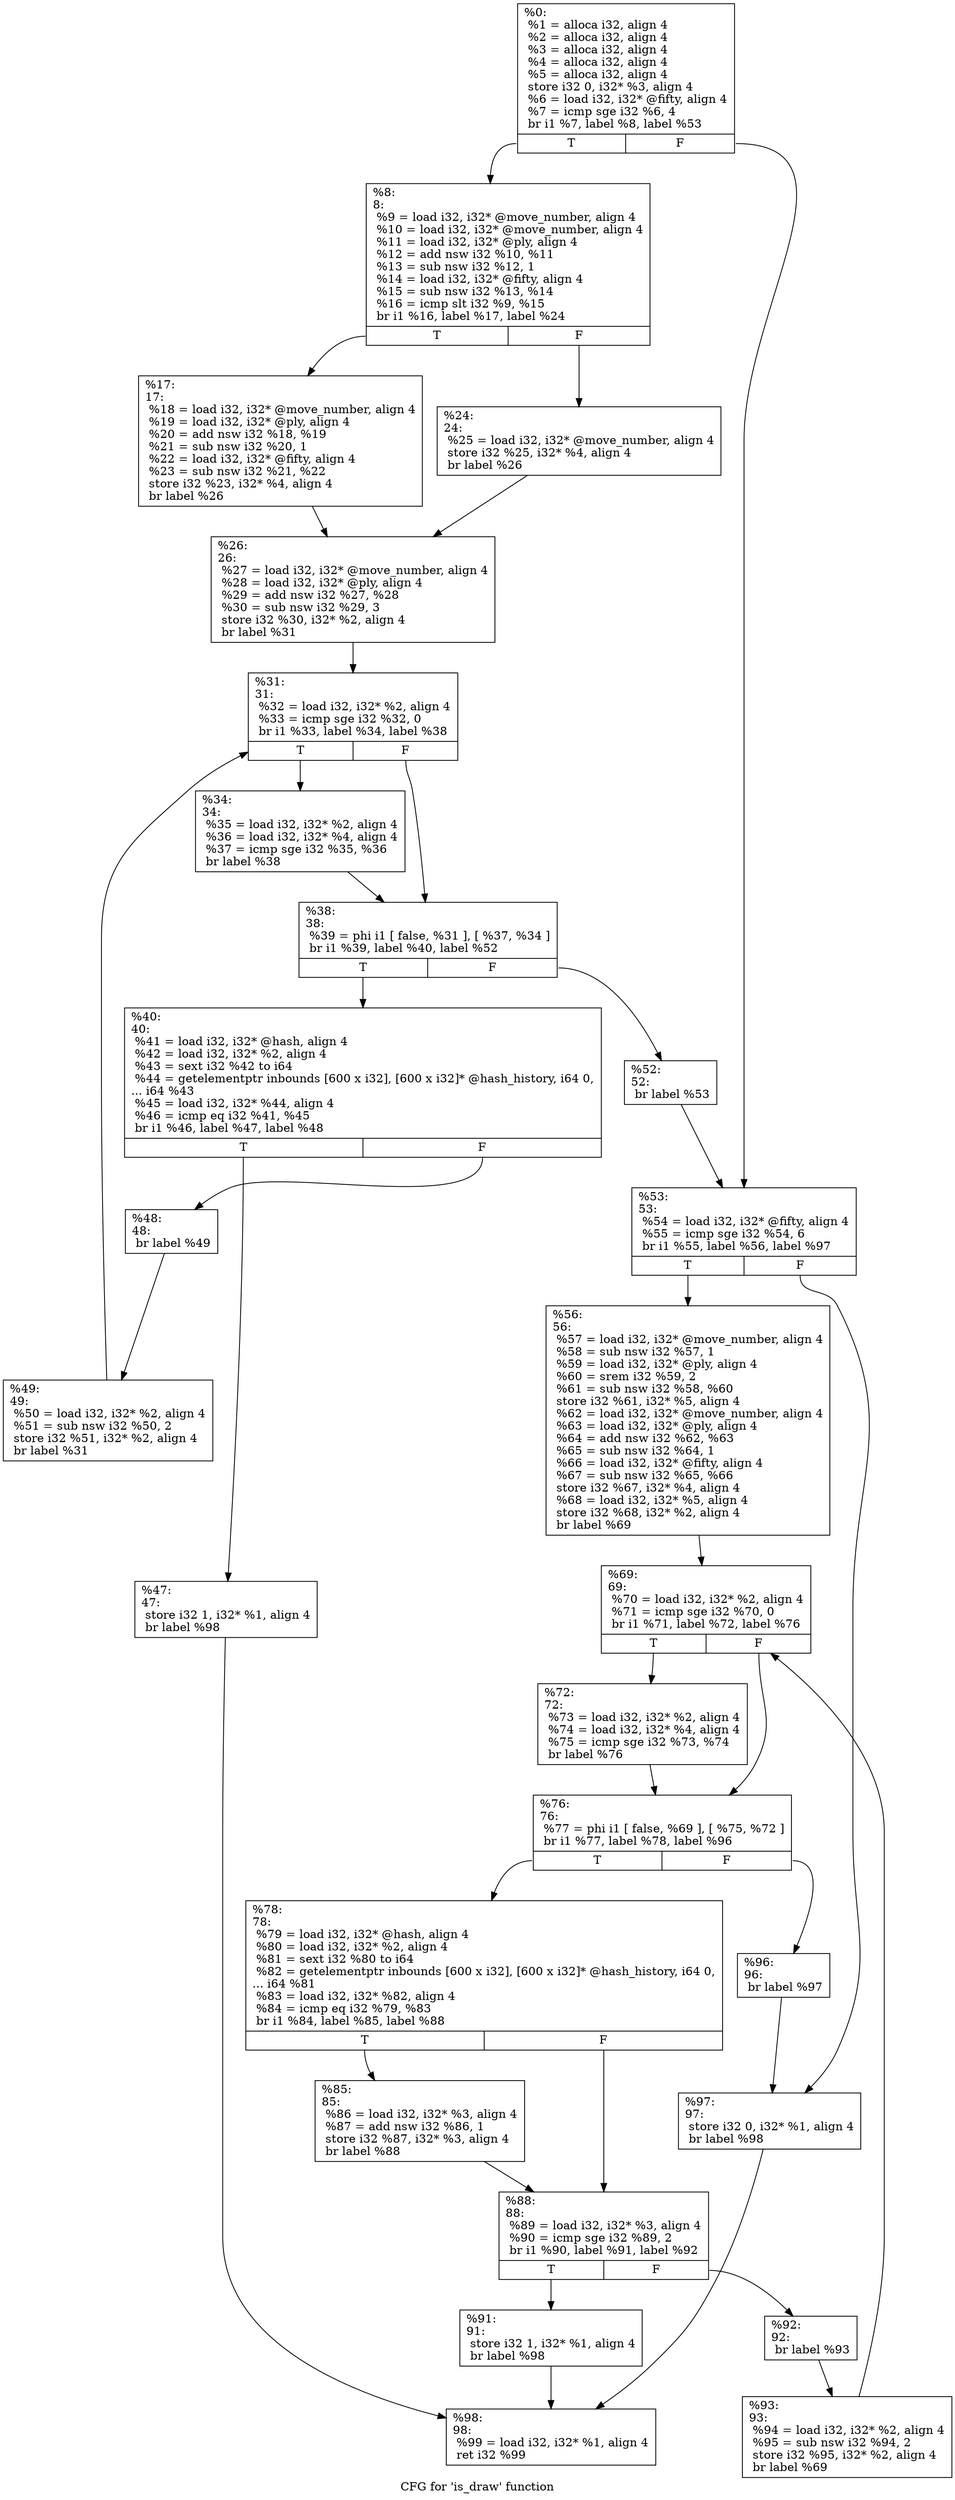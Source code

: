 digraph "CFG for 'is_draw' function" {
	label="CFG for 'is_draw' function";

	Node0x2594ba0 [shape=record,label="{%0:\l  %1 = alloca i32, align 4\l  %2 = alloca i32, align 4\l  %3 = alloca i32, align 4\l  %4 = alloca i32, align 4\l  %5 = alloca i32, align 4\l  store i32 0, i32* %3, align 4\l  %6 = load i32, i32* @fifty, align 4\l  %7 = icmp sge i32 %6, 4\l  br i1 %7, label %8, label %53\l|{<s0>T|<s1>F}}"];
	Node0x2594ba0:s0 -> Node0x2594bf0;
	Node0x2594ba0:s1 -> Node0x2594fb0;
	Node0x2594bf0 [shape=record,label="{%8:\l8:                                                \l  %9 = load i32, i32* @move_number, align 4\l  %10 = load i32, i32* @move_number, align 4\l  %11 = load i32, i32* @ply, align 4\l  %12 = add nsw i32 %10, %11\l  %13 = sub nsw i32 %12, 1\l  %14 = load i32, i32* @fifty, align 4\l  %15 = sub nsw i32 %13, %14\l  %16 = icmp slt i32 %9, %15\l  br i1 %16, label %17, label %24\l|{<s0>T|<s1>F}}"];
	Node0x2594bf0:s0 -> Node0x2594c40;
	Node0x2594bf0:s1 -> Node0x2594c90;
	Node0x2594c40 [shape=record,label="{%17:\l17:                                               \l  %18 = load i32, i32* @move_number, align 4\l  %19 = load i32, i32* @ply, align 4\l  %20 = add nsw i32 %18, %19\l  %21 = sub nsw i32 %20, 1\l  %22 = load i32, i32* @fifty, align 4\l  %23 = sub nsw i32 %21, %22\l  store i32 %23, i32* %4, align 4\l  br label %26\l}"];
	Node0x2594c40 -> Node0x2594ce0;
	Node0x2594c90 [shape=record,label="{%24:\l24:                                               \l  %25 = load i32, i32* @move_number, align 4\l  store i32 %25, i32* %4, align 4\l  br label %26\l}"];
	Node0x2594c90 -> Node0x2594ce0;
	Node0x2594ce0 [shape=record,label="{%26:\l26:                                               \l  %27 = load i32, i32* @move_number, align 4\l  %28 = load i32, i32* @ply, align 4\l  %29 = add nsw i32 %27, %28\l  %30 = sub nsw i32 %29, 3\l  store i32 %30, i32* %2, align 4\l  br label %31\l}"];
	Node0x2594ce0 -> Node0x2594d30;
	Node0x2594d30 [shape=record,label="{%31:\l31:                                               \l  %32 = load i32, i32* %2, align 4\l  %33 = icmp sge i32 %32, 0\l  br i1 %33, label %34, label %38\l|{<s0>T|<s1>F}}"];
	Node0x2594d30:s0 -> Node0x2594d80;
	Node0x2594d30:s1 -> Node0x2594dd0;
	Node0x2594d80 [shape=record,label="{%34:\l34:                                               \l  %35 = load i32, i32* %2, align 4\l  %36 = load i32, i32* %4, align 4\l  %37 = icmp sge i32 %35, %36\l  br label %38\l}"];
	Node0x2594d80 -> Node0x2594dd0;
	Node0x2594dd0 [shape=record,label="{%38:\l38:                                               \l  %39 = phi i1 [ false, %31 ], [ %37, %34 ]\l  br i1 %39, label %40, label %52\l|{<s0>T|<s1>F}}"];
	Node0x2594dd0:s0 -> Node0x2594e20;
	Node0x2594dd0:s1 -> Node0x2594f60;
	Node0x2594e20 [shape=record,label="{%40:\l40:                                               \l  %41 = load i32, i32* @hash, align 4\l  %42 = load i32, i32* %2, align 4\l  %43 = sext i32 %42 to i64\l  %44 = getelementptr inbounds [600 x i32], [600 x i32]* @hash_history, i64 0,\l... i64 %43\l  %45 = load i32, i32* %44, align 4\l  %46 = icmp eq i32 %41, %45\l  br i1 %46, label %47, label %48\l|{<s0>T|<s1>F}}"];
	Node0x2594e20:s0 -> Node0x2594e70;
	Node0x2594e20:s1 -> Node0x2594ec0;
	Node0x2594e70 [shape=record,label="{%47:\l47:                                               \l  store i32 1, i32* %1, align 4\l  br label %98\l}"];
	Node0x2594e70 -> Node0x25953c0;
	Node0x2594ec0 [shape=record,label="{%48:\l48:                                               \l  br label %49\l}"];
	Node0x2594ec0 -> Node0x2594f10;
	Node0x2594f10 [shape=record,label="{%49:\l49:                                               \l  %50 = load i32, i32* %2, align 4\l  %51 = sub nsw i32 %50, 2\l  store i32 %51, i32* %2, align 4\l  br label %31\l}"];
	Node0x2594f10 -> Node0x2594d30;
	Node0x2594f60 [shape=record,label="{%52:\l52:                                               \l  br label %53\l}"];
	Node0x2594f60 -> Node0x2594fb0;
	Node0x2594fb0 [shape=record,label="{%53:\l53:                                               \l  %54 = load i32, i32* @fifty, align 4\l  %55 = icmp sge i32 %54, 6\l  br i1 %55, label %56, label %97\l|{<s0>T|<s1>F}}"];
	Node0x2594fb0:s0 -> Node0x2595000;
	Node0x2594fb0:s1 -> Node0x2595370;
	Node0x2595000 [shape=record,label="{%56:\l56:                                               \l  %57 = load i32, i32* @move_number, align 4\l  %58 = sub nsw i32 %57, 1\l  %59 = load i32, i32* @ply, align 4\l  %60 = srem i32 %59, 2\l  %61 = sub nsw i32 %58, %60\l  store i32 %61, i32* %5, align 4\l  %62 = load i32, i32* @move_number, align 4\l  %63 = load i32, i32* @ply, align 4\l  %64 = add nsw i32 %62, %63\l  %65 = sub nsw i32 %64, 1\l  %66 = load i32, i32* @fifty, align 4\l  %67 = sub nsw i32 %65, %66\l  store i32 %67, i32* %4, align 4\l  %68 = load i32, i32* %5, align 4\l  store i32 %68, i32* %2, align 4\l  br label %69\l}"];
	Node0x2595000 -> Node0x2595050;
	Node0x2595050 [shape=record,label="{%69:\l69:                                               \l  %70 = load i32, i32* %2, align 4\l  %71 = icmp sge i32 %70, 0\l  br i1 %71, label %72, label %76\l|{<s0>T|<s1>F}}"];
	Node0x2595050:s0 -> Node0x25950a0;
	Node0x2595050:s1 -> Node0x25950f0;
	Node0x25950a0 [shape=record,label="{%72:\l72:                                               \l  %73 = load i32, i32* %2, align 4\l  %74 = load i32, i32* %4, align 4\l  %75 = icmp sge i32 %73, %74\l  br label %76\l}"];
	Node0x25950a0 -> Node0x25950f0;
	Node0x25950f0 [shape=record,label="{%76:\l76:                                               \l  %77 = phi i1 [ false, %69 ], [ %75, %72 ]\l  br i1 %77, label %78, label %96\l|{<s0>T|<s1>F}}"];
	Node0x25950f0:s0 -> Node0x2595140;
	Node0x25950f0:s1 -> Node0x2595320;
	Node0x2595140 [shape=record,label="{%78:\l78:                                               \l  %79 = load i32, i32* @hash, align 4\l  %80 = load i32, i32* %2, align 4\l  %81 = sext i32 %80 to i64\l  %82 = getelementptr inbounds [600 x i32], [600 x i32]* @hash_history, i64 0,\l... i64 %81\l  %83 = load i32, i32* %82, align 4\l  %84 = icmp eq i32 %79, %83\l  br i1 %84, label %85, label %88\l|{<s0>T|<s1>F}}"];
	Node0x2595140:s0 -> Node0x2595190;
	Node0x2595140:s1 -> Node0x25951e0;
	Node0x2595190 [shape=record,label="{%85:\l85:                                               \l  %86 = load i32, i32* %3, align 4\l  %87 = add nsw i32 %86, 1\l  store i32 %87, i32* %3, align 4\l  br label %88\l}"];
	Node0x2595190 -> Node0x25951e0;
	Node0x25951e0 [shape=record,label="{%88:\l88:                                               \l  %89 = load i32, i32* %3, align 4\l  %90 = icmp sge i32 %89, 2\l  br i1 %90, label %91, label %92\l|{<s0>T|<s1>F}}"];
	Node0x25951e0:s0 -> Node0x2595230;
	Node0x25951e0:s1 -> Node0x2595280;
	Node0x2595230 [shape=record,label="{%91:\l91:                                               \l  store i32 1, i32* %1, align 4\l  br label %98\l}"];
	Node0x2595230 -> Node0x25953c0;
	Node0x2595280 [shape=record,label="{%92:\l92:                                               \l  br label %93\l}"];
	Node0x2595280 -> Node0x25952d0;
	Node0x25952d0 [shape=record,label="{%93:\l93:                                               \l  %94 = load i32, i32* %2, align 4\l  %95 = sub nsw i32 %94, 2\l  store i32 %95, i32* %2, align 4\l  br label %69\l}"];
	Node0x25952d0 -> Node0x2595050;
	Node0x2595320 [shape=record,label="{%96:\l96:                                               \l  br label %97\l}"];
	Node0x2595320 -> Node0x2595370;
	Node0x2595370 [shape=record,label="{%97:\l97:                                               \l  store i32 0, i32* %1, align 4\l  br label %98\l}"];
	Node0x2595370 -> Node0x25953c0;
	Node0x25953c0 [shape=record,label="{%98:\l98:                                               \l  %99 = load i32, i32* %1, align 4\l  ret i32 %99\l}"];
}
